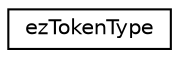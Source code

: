 digraph "Graphical Class Hierarchy"
{
 // LATEX_PDF_SIZE
  edge [fontname="Helvetica",fontsize="10",labelfontname="Helvetica",labelfontsize="10"];
  node [fontname="Helvetica",fontsize="10",shape=record];
  rankdir="LR";
  Node0 [label="ezTokenType",height=0.2,width=0.4,color="black", fillcolor="white", style="filled",URL="$d1/dbc/structez_token_type.htm",tooltip="Describes which kind of token an ezToken is."];
}
